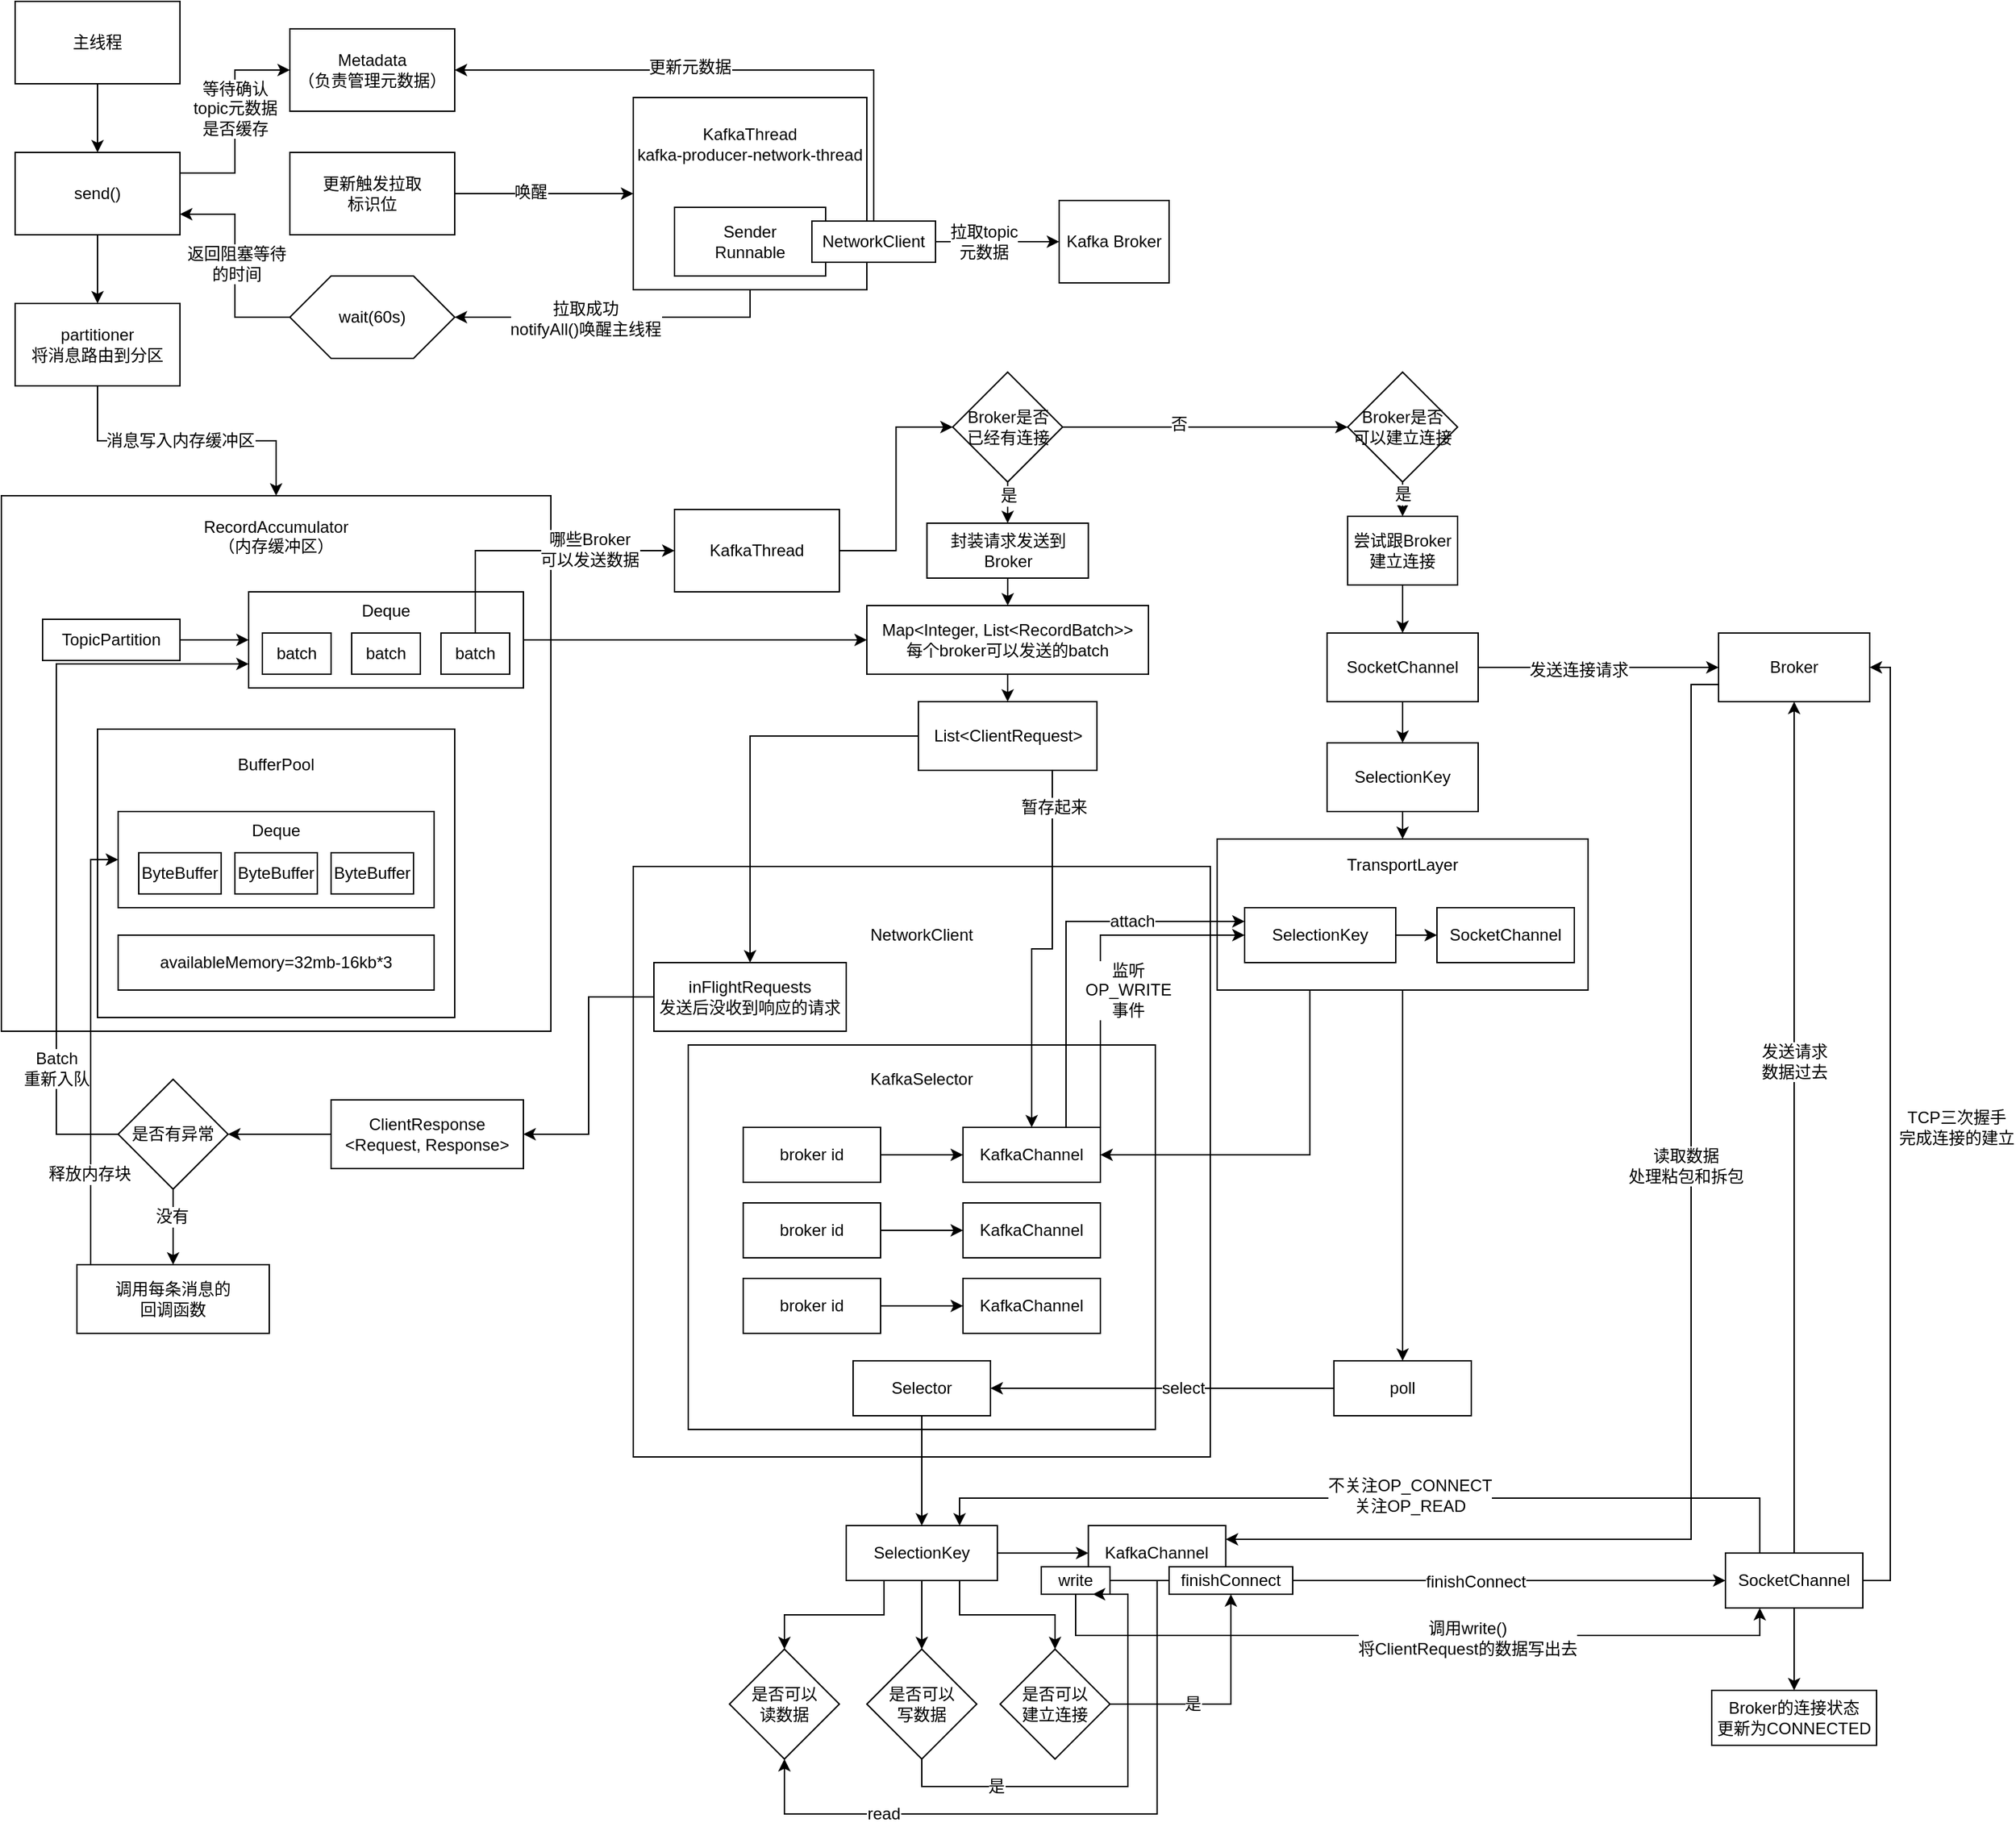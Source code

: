 <mxfile version="13.0.3" type="device"><diagram id="h-DrrQ5Byr-y1sNQf9Lj" name="第 1 页"><mxGraphModel dx="1487" dy="696" grid="1" gridSize="10" guides="1" tooltips="1" connect="1" arrows="1" fold="1" page="1" pageScale="1" pageWidth="827" pageHeight="1169" math="0" shadow="0"><root><mxCell id="0"/><mxCell id="1" parent="0"/><mxCell id="YYpQxiLuEJbkuMb4xX9M-3" style="edgeStyle=orthogonalEdgeStyle;rounded=0;orthogonalLoop=1;jettySize=auto;html=1;entryX=0.5;entryY=0;entryDx=0;entryDy=0;" parent="1" source="YYpQxiLuEJbkuMb4xX9M-1" target="YYpQxiLuEJbkuMb4xX9M-2" edge="1"><mxGeometry relative="1" as="geometry"/></mxCell><mxCell id="YYpQxiLuEJbkuMb4xX9M-1" value="主线程" style="rounded=0;whiteSpace=wrap;html=1;" parent="1" vertex="1"><mxGeometry x="30" y="30" width="120" height="60" as="geometry"/></mxCell><mxCell id="YYpQxiLuEJbkuMb4xX9M-5" style="edgeStyle=orthogonalEdgeStyle;rounded=0;orthogonalLoop=1;jettySize=auto;html=1;" parent="1" source="YYpQxiLuEJbkuMb4xX9M-2" target="YYpQxiLuEJbkuMb4xX9M-4" edge="1"><mxGeometry relative="1" as="geometry"/></mxCell><mxCell id="YYpQxiLuEJbkuMb4xX9M-9" style="edgeStyle=orthogonalEdgeStyle;rounded=0;orthogonalLoop=1;jettySize=auto;html=1;exitX=1;exitY=0.25;exitDx=0;exitDy=0;entryX=0;entryY=0.5;entryDx=0;entryDy=0;" parent="1" source="YYpQxiLuEJbkuMb4xX9M-2" target="YYpQxiLuEJbkuMb4xX9M-6" edge="1"><mxGeometry relative="1" as="geometry"/></mxCell><mxCell id="YYpQxiLuEJbkuMb4xX9M-10" value="等待确认&lt;br&gt;topic元数据&lt;br&gt;是否缓存" style="text;html=1;align=center;verticalAlign=middle;resizable=0;points=[];labelBackgroundColor=#ffffff;" parent="YYpQxiLuEJbkuMb4xX9M-9" vertex="1" connectable="0"><mxGeometry x="0.13" relative="1" as="geometry"><mxPoint as="offset"/></mxGeometry></mxCell><mxCell id="YYpQxiLuEJbkuMb4xX9M-2" value="send()" style="rounded=0;whiteSpace=wrap;html=1;" parent="1" vertex="1"><mxGeometry x="30" y="140" width="120" height="60" as="geometry"/></mxCell><mxCell id="YYpQxiLuEJbkuMb4xX9M-146" style="edgeStyle=orthogonalEdgeStyle;rounded=0;orthogonalLoop=1;jettySize=auto;html=1;entryX=0.5;entryY=0;entryDx=0;entryDy=0;" parent="1" source="YYpQxiLuEJbkuMb4xX9M-4" target="YYpQxiLuEJbkuMb4xX9M-25" edge="1"><mxGeometry relative="1" as="geometry"/></mxCell><mxCell id="YYpQxiLuEJbkuMb4xX9M-147" value="消息写入内存缓冲区" style="text;html=1;align=center;verticalAlign=middle;resizable=0;points=[];labelBackgroundColor=#ffffff;" parent="YYpQxiLuEJbkuMb4xX9M-146" vertex="1" connectable="0"><mxGeometry x="-0.307" relative="1" as="geometry"><mxPoint x="27.06" as="offset"/></mxGeometry></mxCell><mxCell id="YYpQxiLuEJbkuMb4xX9M-4" value="partitioner&lt;br&gt;将消息路由到分区" style="rounded=0;whiteSpace=wrap;html=1;" parent="1" vertex="1"><mxGeometry x="30" y="250" width="120" height="60" as="geometry"/></mxCell><mxCell id="YYpQxiLuEJbkuMb4xX9M-6" value="Metadata&lt;br&gt;（负责管理元数据）" style="rounded=0;whiteSpace=wrap;html=1;" parent="1" vertex="1"><mxGeometry x="230" y="50" width="120" height="60" as="geometry"/></mxCell><mxCell id="YYpQxiLuEJbkuMb4xX9M-21" style="edgeStyle=orthogonalEdgeStyle;rounded=0;orthogonalLoop=1;jettySize=auto;html=1;entryX=0;entryY=0.5;entryDx=0;entryDy=0;" parent="1" source="YYpQxiLuEJbkuMb4xX9M-7" target="YYpQxiLuEJbkuMb4xX9M-13" edge="1"><mxGeometry relative="1" as="geometry"/></mxCell><mxCell id="YYpQxiLuEJbkuMb4xX9M-22" value="唤醒" style="text;html=1;align=center;verticalAlign=middle;resizable=0;points=[];labelBackgroundColor=#ffffff;" parent="YYpQxiLuEJbkuMb4xX9M-21" vertex="1" connectable="0"><mxGeometry x="-0.157" y="1" relative="1" as="geometry"><mxPoint as="offset"/></mxGeometry></mxCell><mxCell id="YYpQxiLuEJbkuMb4xX9M-7" value="更新触发拉取&lt;br&gt;标识位" style="rounded=0;whiteSpace=wrap;html=1;" parent="1" vertex="1"><mxGeometry x="230" y="140" width="120" height="60" as="geometry"/></mxCell><mxCell id="YYpQxiLuEJbkuMb4xX9M-11" style="edgeStyle=orthogonalEdgeStyle;rounded=0;orthogonalLoop=1;jettySize=auto;html=1;entryX=1;entryY=0.75;entryDx=0;entryDy=0;" parent="1" source="YYpQxiLuEJbkuMb4xX9M-8" target="YYpQxiLuEJbkuMb4xX9M-2" edge="1"><mxGeometry relative="1" as="geometry"/></mxCell><mxCell id="YYpQxiLuEJbkuMb4xX9M-12" value="返回阻塞等待&lt;br&gt;的时间" style="text;html=1;align=center;verticalAlign=middle;resizable=0;points=[];labelBackgroundColor=#ffffff;" parent="YYpQxiLuEJbkuMb4xX9M-11" vertex="1" connectable="0"><mxGeometry x="0.143" y="-1" relative="1" as="geometry"><mxPoint y="9" as="offset"/></mxGeometry></mxCell><mxCell id="YYpQxiLuEJbkuMb4xX9M-8" value="wait(60s)" style="shape=hexagon;perimeter=hexagonPerimeter2;whiteSpace=wrap;html=1;" parent="1" vertex="1"><mxGeometry x="230" y="230" width="120" height="60" as="geometry"/></mxCell><mxCell id="YYpQxiLuEJbkuMb4xX9M-23" style="edgeStyle=orthogonalEdgeStyle;rounded=0;orthogonalLoop=1;jettySize=auto;html=1;entryX=1;entryY=0.5;entryDx=0;entryDy=0;" parent="1" source="YYpQxiLuEJbkuMb4xX9M-13" target="YYpQxiLuEJbkuMb4xX9M-8" edge="1"><mxGeometry relative="1" as="geometry"><Array as="points"><mxPoint x="565" y="260"/></Array></mxGeometry></mxCell><mxCell id="YYpQxiLuEJbkuMb4xX9M-24" value="拉取成功&lt;br&gt;notifyAll()唤醒主线程" style="text;html=1;align=center;verticalAlign=middle;resizable=0;points=[];labelBackgroundColor=#ffffff;" parent="YYpQxiLuEJbkuMb4xX9M-23" vertex="1" connectable="0"><mxGeometry x="0.193" y="1" relative="1" as="geometry"><mxPoint as="offset"/></mxGeometry></mxCell><mxCell id="YYpQxiLuEJbkuMb4xX9M-13" value="KafkaThread&lt;br&gt;kafka-producer-network-thread&lt;br&gt;&lt;br&gt;&lt;br&gt;&lt;br&gt;&lt;br&gt;&lt;br&gt;" style="rounded=0;whiteSpace=wrap;html=1;" parent="1" vertex="1"><mxGeometry x="480" y="100" width="170" height="140" as="geometry"/></mxCell><mxCell id="YYpQxiLuEJbkuMb4xX9M-14" value="Sender&lt;br&gt;Runnable" style="rounded=0;whiteSpace=wrap;html=1;" parent="1" vertex="1"><mxGeometry x="510" y="180" width="110" height="50" as="geometry"/></mxCell><mxCell id="YYpQxiLuEJbkuMb4xX9M-17" style="edgeStyle=orthogonalEdgeStyle;rounded=0;orthogonalLoop=1;jettySize=auto;html=1;entryX=0;entryY=0.5;entryDx=0;entryDy=0;" parent="1" source="YYpQxiLuEJbkuMb4xX9M-15" target="YYpQxiLuEJbkuMb4xX9M-16" edge="1"><mxGeometry relative="1" as="geometry"/></mxCell><mxCell id="YYpQxiLuEJbkuMb4xX9M-18" value="拉取topic&lt;br&gt;元数据" style="text;html=1;align=center;verticalAlign=middle;resizable=0;points=[];labelBackgroundColor=#ffffff;" parent="YYpQxiLuEJbkuMb4xX9M-17" vertex="1" connectable="0"><mxGeometry x="-0.227" relative="1" as="geometry"><mxPoint as="offset"/></mxGeometry></mxCell><mxCell id="YYpQxiLuEJbkuMb4xX9M-19" style="edgeStyle=orthogonalEdgeStyle;rounded=0;orthogonalLoop=1;jettySize=auto;html=1;entryX=1;entryY=0.5;entryDx=0;entryDy=0;" parent="1" source="YYpQxiLuEJbkuMb4xX9M-15" target="YYpQxiLuEJbkuMb4xX9M-6" edge="1"><mxGeometry relative="1" as="geometry"><Array as="points"><mxPoint x="655" y="80"/></Array></mxGeometry></mxCell><mxCell id="YYpQxiLuEJbkuMb4xX9M-20" value="更新元数据" style="text;html=1;align=center;verticalAlign=middle;resizable=0;points=[];labelBackgroundColor=#ffffff;" parent="YYpQxiLuEJbkuMb4xX9M-19" vertex="1" connectable="0"><mxGeometry x="0.179" y="-2" relative="1" as="geometry"><mxPoint as="offset"/></mxGeometry></mxCell><mxCell id="YYpQxiLuEJbkuMb4xX9M-15" value="NetworkClient" style="rounded=0;whiteSpace=wrap;html=1;" parent="1" vertex="1"><mxGeometry x="610" y="190" width="90" height="30" as="geometry"/></mxCell><mxCell id="YYpQxiLuEJbkuMb4xX9M-16" value="Kafka Broker" style="rounded=0;whiteSpace=wrap;html=1;" parent="1" vertex="1"><mxGeometry x="790" y="175" width="80" height="60" as="geometry"/></mxCell><mxCell id="YYpQxiLuEJbkuMb4xX9M-25" value="RecordAccumulator&lt;br&gt;（内存缓冲区）&lt;br&gt;&lt;br&gt;&lt;br&gt;&lt;br&gt;&lt;br&gt;&lt;br&gt;&lt;br&gt;&lt;br&gt;&lt;br&gt;&lt;br&gt;&lt;br&gt;&lt;br&gt;&lt;br&gt;&lt;br&gt;&lt;br&gt;&lt;br&gt;&lt;br&gt;&lt;br&gt;&lt;br&gt;&lt;br&gt;&lt;br&gt;&lt;br&gt;&lt;br&gt;&lt;br&gt;" style="rounded=0;whiteSpace=wrap;html=1;" parent="1" vertex="1"><mxGeometry x="20" y="390" width="400" height="390" as="geometry"/></mxCell><mxCell id="YYpQxiLuEJbkuMb4xX9M-33" style="edgeStyle=orthogonalEdgeStyle;rounded=0;orthogonalLoop=1;jettySize=auto;html=1;entryX=0;entryY=0.5;entryDx=0;entryDy=0;" parent="1" source="YYpQxiLuEJbkuMb4xX9M-26" target="YYpQxiLuEJbkuMb4xX9M-27" edge="1"><mxGeometry relative="1" as="geometry"/></mxCell><mxCell id="YYpQxiLuEJbkuMb4xX9M-26" value="TopicPartition" style="rounded=0;whiteSpace=wrap;html=1;" parent="1" vertex="1"><mxGeometry x="50" y="480" width="100" height="30" as="geometry"/></mxCell><mxCell id="YYpQxiLuEJbkuMb4xX9M-46" style="edgeStyle=orthogonalEdgeStyle;rounded=0;orthogonalLoop=1;jettySize=auto;html=1;" parent="1" source="YYpQxiLuEJbkuMb4xX9M-27" target="YYpQxiLuEJbkuMb4xX9M-45" edge="1"><mxGeometry relative="1" as="geometry"/></mxCell><mxCell id="YYpQxiLuEJbkuMb4xX9M-27" value="Deque&lt;br&gt;&lt;br&gt;&lt;br&gt;&lt;br&gt;" style="rounded=0;whiteSpace=wrap;html=1;" parent="1" vertex="1"><mxGeometry x="200" y="460" width="200" height="70" as="geometry"/></mxCell><mxCell id="YYpQxiLuEJbkuMb4xX9M-43" style="edgeStyle=orthogonalEdgeStyle;rounded=0;orthogonalLoop=1;jettySize=auto;html=1;exitX=0.5;exitY=0;exitDx=0;exitDy=0;entryX=0;entryY=0.5;entryDx=0;entryDy=0;" parent="1" source="YYpQxiLuEJbkuMb4xX9M-28" target="YYpQxiLuEJbkuMb4xX9M-42" edge="1"><mxGeometry relative="1" as="geometry"/></mxCell><mxCell id="YYpQxiLuEJbkuMb4xX9M-44" value="哪些Broker&lt;br&gt;可以发送数据" style="text;html=1;align=center;verticalAlign=middle;resizable=0;points=[];labelBackgroundColor=#ffffff;" parent="YYpQxiLuEJbkuMb4xX9M-43" vertex="1" connectable="0"><mxGeometry x="0.393" y="1" relative="1" as="geometry"><mxPoint as="offset"/></mxGeometry></mxCell><mxCell id="YYpQxiLuEJbkuMb4xX9M-28" value="batch" style="rounded=0;whiteSpace=wrap;html=1;" parent="1" vertex="1"><mxGeometry x="340" y="490" width="50" height="30" as="geometry"/></mxCell><mxCell id="YYpQxiLuEJbkuMb4xX9M-29" value="batch" style="rounded=0;whiteSpace=wrap;html=1;" parent="1" vertex="1"><mxGeometry x="275" y="490" width="50" height="30" as="geometry"/></mxCell><mxCell id="YYpQxiLuEJbkuMb4xX9M-30" value="batch" style="rounded=0;whiteSpace=wrap;html=1;" parent="1" vertex="1"><mxGeometry x="210" y="490" width="50" height="30" as="geometry"/></mxCell><mxCell id="YYpQxiLuEJbkuMb4xX9M-34" value="BufferPool&lt;br&gt;&lt;br&gt;&lt;br&gt;&lt;br&gt;&lt;br&gt;&lt;br&gt;&lt;br&gt;&lt;br&gt;&lt;br&gt;&lt;br&gt;&lt;br&gt;&lt;br&gt;" style="rounded=0;whiteSpace=wrap;html=1;" parent="1" vertex="1"><mxGeometry x="90" y="560" width="260" height="210" as="geometry"/></mxCell><mxCell id="YYpQxiLuEJbkuMb4xX9M-35" value="Deque&lt;br&gt;&lt;br&gt;&lt;br&gt;&lt;br&gt;" style="rounded=0;whiteSpace=wrap;html=1;" parent="1" vertex="1"><mxGeometry x="105" y="620" width="230" height="70" as="geometry"/></mxCell><mxCell id="YYpQxiLuEJbkuMb4xX9M-38" value="ByteBuffer" style="rounded=0;whiteSpace=wrap;html=1;" parent="1" vertex="1"><mxGeometry x="120" y="650" width="60" height="30" as="geometry"/></mxCell><mxCell id="YYpQxiLuEJbkuMb4xX9M-39" value="ByteBuffer" style="rounded=0;whiteSpace=wrap;html=1;" parent="1" vertex="1"><mxGeometry x="190" y="650" width="60" height="30" as="geometry"/></mxCell><mxCell id="YYpQxiLuEJbkuMb4xX9M-40" value="ByteBuffer" style="rounded=0;whiteSpace=wrap;html=1;" parent="1" vertex="1"><mxGeometry x="260" y="650" width="60" height="30" as="geometry"/></mxCell><mxCell id="YYpQxiLuEJbkuMb4xX9M-41" value="availableMemory=32mb-16kb*3" style="rounded=0;whiteSpace=wrap;html=1;" parent="1" vertex="1"><mxGeometry x="105" y="710" width="230" height="40" as="geometry"/></mxCell><mxCell id="YYpQxiLuEJbkuMb4xX9M-51" style="edgeStyle=orthogonalEdgeStyle;rounded=0;orthogonalLoop=1;jettySize=auto;html=1;entryX=0;entryY=0.5;entryDx=0;entryDy=0;" parent="1" source="YYpQxiLuEJbkuMb4xX9M-42" target="YYpQxiLuEJbkuMb4xX9M-47" edge="1"><mxGeometry relative="1" as="geometry"/></mxCell><mxCell id="YYpQxiLuEJbkuMb4xX9M-42" value="KafkaThread" style="rounded=0;whiteSpace=wrap;html=1;" parent="1" vertex="1"><mxGeometry x="510" y="400" width="120" height="60" as="geometry"/></mxCell><mxCell id="YYpQxiLuEJbkuMb4xX9M-60" style="edgeStyle=orthogonalEdgeStyle;rounded=0;orthogonalLoop=1;jettySize=auto;html=1;exitX=0.5;exitY=1;exitDx=0;exitDy=0;entryX=0.5;entryY=0;entryDx=0;entryDy=0;" parent="1" source="YYpQxiLuEJbkuMb4xX9M-45" target="YYpQxiLuEJbkuMb4xX9M-59" edge="1"><mxGeometry relative="1" as="geometry"/></mxCell><mxCell id="YYpQxiLuEJbkuMb4xX9M-45" value="Map&amp;lt;Integer, List&amp;lt;RecordBatch&amp;gt;&amp;gt;&lt;br&gt;每个broker可以发送的batch" style="rounded=0;whiteSpace=wrap;html=1;" parent="1" vertex="1"><mxGeometry x="650" y="470" width="205" height="50" as="geometry"/></mxCell><mxCell id="YYpQxiLuEJbkuMb4xX9M-49" style="edgeStyle=orthogonalEdgeStyle;rounded=0;orthogonalLoop=1;jettySize=auto;html=1;entryX=0.5;entryY=0;entryDx=0;entryDy=0;" parent="1" source="YYpQxiLuEJbkuMb4xX9M-47" target="YYpQxiLuEJbkuMb4xX9M-48" edge="1"><mxGeometry relative="1" as="geometry"/></mxCell><mxCell id="YYpQxiLuEJbkuMb4xX9M-55" value="是" style="text;html=1;align=center;verticalAlign=middle;resizable=0;points=[];labelBackgroundColor=#ffffff;" parent="YYpQxiLuEJbkuMb4xX9M-49" vertex="1" connectable="0"><mxGeometry x="0.2" y="3" relative="1" as="geometry"><mxPoint x="-3" as="offset"/></mxGeometry></mxCell><mxCell id="YYpQxiLuEJbkuMb4xX9M-53" style="edgeStyle=orthogonalEdgeStyle;rounded=0;orthogonalLoop=1;jettySize=auto;html=1;entryX=0;entryY=0.5;entryDx=0;entryDy=0;" parent="1" source="YYpQxiLuEJbkuMb4xX9M-47" target="YYpQxiLuEJbkuMb4xX9M-52" edge="1"><mxGeometry relative="1" as="geometry"/></mxCell><mxCell id="YYpQxiLuEJbkuMb4xX9M-54" value="否" style="text;html=1;align=center;verticalAlign=middle;resizable=0;points=[];labelBackgroundColor=#ffffff;" parent="YYpQxiLuEJbkuMb4xX9M-53" vertex="1" connectable="0"><mxGeometry x="-0.185" y="2" relative="1" as="geometry"><mxPoint as="offset"/></mxGeometry></mxCell><mxCell id="YYpQxiLuEJbkuMb4xX9M-47" value="Broker是否&lt;br&gt;已经有连接" style="rhombus;whiteSpace=wrap;html=1;" parent="1" vertex="1"><mxGeometry x="712.5" y="300" width="80" height="80" as="geometry"/></mxCell><mxCell id="YYpQxiLuEJbkuMb4xX9M-50" style="edgeStyle=orthogonalEdgeStyle;rounded=0;orthogonalLoop=1;jettySize=auto;html=1;entryX=0.5;entryY=0;entryDx=0;entryDy=0;" parent="1" source="YYpQxiLuEJbkuMb4xX9M-48" target="YYpQxiLuEJbkuMb4xX9M-45" edge="1"><mxGeometry relative="1" as="geometry"/></mxCell><mxCell id="YYpQxiLuEJbkuMb4xX9M-48" value="封装请求发送到Broker" style="rounded=0;whiteSpace=wrap;html=1;" parent="1" vertex="1"><mxGeometry x="693.75" y="410" width="117.5" height="40" as="geometry"/></mxCell><mxCell id="YYpQxiLuEJbkuMb4xX9M-57" style="edgeStyle=orthogonalEdgeStyle;rounded=0;orthogonalLoop=1;jettySize=auto;html=1;exitX=0.5;exitY=1;exitDx=0;exitDy=0;entryX=0.5;entryY=0;entryDx=0;entryDy=0;" parent="1" source="YYpQxiLuEJbkuMb4xX9M-52" target="YYpQxiLuEJbkuMb4xX9M-56" edge="1"><mxGeometry relative="1" as="geometry"/></mxCell><mxCell id="YYpQxiLuEJbkuMb4xX9M-58" value="是" style="text;html=1;align=center;verticalAlign=middle;resizable=0;points=[];labelBackgroundColor=#ffffff;" parent="YYpQxiLuEJbkuMb4xX9M-57" vertex="1" connectable="0"><mxGeometry x="-0.302" relative="1" as="geometry"><mxPoint as="offset"/></mxGeometry></mxCell><mxCell id="YYpQxiLuEJbkuMb4xX9M-52" value="Broker是否&lt;br&gt;可以建立连接" style="rhombus;whiteSpace=wrap;html=1;" parent="1" vertex="1"><mxGeometry x="1000" y="300" width="80" height="80" as="geometry"/></mxCell><mxCell id="YYpQxiLuEJbkuMb4xX9M-94" style="edgeStyle=orthogonalEdgeStyle;rounded=0;orthogonalLoop=1;jettySize=auto;html=1;" parent="1" source="YYpQxiLuEJbkuMb4xX9M-56" target="YYpQxiLuEJbkuMb4xX9M-88" edge="1"><mxGeometry relative="1" as="geometry"/></mxCell><mxCell id="YYpQxiLuEJbkuMb4xX9M-56" value="尝试跟Broker建立连接" style="rounded=0;whiteSpace=wrap;html=1;" parent="1" vertex="1"><mxGeometry x="1000" y="405" width="80" height="50" as="geometry"/></mxCell><mxCell id="YYpQxiLuEJbkuMb4xX9M-59" value="List&amp;lt;ClientRequest&amp;gt;" style="rounded=0;whiteSpace=wrap;html=1;" parent="1" vertex="1"><mxGeometry x="687.5" y="540" width="130" height="50" as="geometry"/></mxCell><mxCell id="YYpQxiLuEJbkuMb4xX9M-61" value="NetworkClient&lt;br&gt;&lt;br&gt;&lt;br&gt;&lt;br&gt;&lt;br&gt;&lt;br&gt;&lt;br&gt;&lt;br&gt;&lt;br&gt;&lt;br&gt;&lt;br&gt;&lt;br&gt;&lt;br&gt;&lt;br&gt;&lt;br&gt;&lt;br&gt;&lt;br&gt;&lt;br&gt;&lt;br&gt;&lt;br&gt;&lt;br&gt;&lt;br&gt;&lt;br&gt;&lt;br&gt;" style="rounded=0;whiteSpace=wrap;html=1;" parent="1" vertex="1"><mxGeometry x="480" y="660" width="420" height="430" as="geometry"/></mxCell><mxCell id="YYpQxiLuEJbkuMb4xX9M-84" style="edgeStyle=orthogonalEdgeStyle;rounded=0;orthogonalLoop=1;jettySize=auto;html=1;entryX=1;entryY=0.5;entryDx=0;entryDy=0;" parent="1" source="YYpQxiLuEJbkuMb4xX9M-62" target="YYpQxiLuEJbkuMb4xX9M-63" edge="1"><mxGeometry relative="1" as="geometry"/></mxCell><mxCell id="YYpQxiLuEJbkuMb4xX9M-62" value="inFlightRequests&lt;br&gt;发送后没收到响应的请求" style="rounded=0;whiteSpace=wrap;html=1;" parent="1" vertex="1"><mxGeometry x="495" y="730" width="140" height="50" as="geometry"/></mxCell><mxCell id="YYpQxiLuEJbkuMb4xX9M-65" style="edgeStyle=orthogonalEdgeStyle;rounded=0;orthogonalLoop=1;jettySize=auto;html=1;entryX=1;entryY=0.5;entryDx=0;entryDy=0;" parent="1" source="YYpQxiLuEJbkuMb4xX9M-63" target="YYpQxiLuEJbkuMb4xX9M-64" edge="1"><mxGeometry relative="1" as="geometry"/></mxCell><mxCell id="YYpQxiLuEJbkuMb4xX9M-63" value="ClientResponse&lt;br&gt;&amp;lt;Request, Response&amp;gt;" style="rounded=0;whiteSpace=wrap;html=1;" parent="1" vertex="1"><mxGeometry x="260" y="830" width="140" height="50" as="geometry"/></mxCell><mxCell id="YYpQxiLuEJbkuMb4xX9M-67" style="edgeStyle=orthogonalEdgeStyle;rounded=0;orthogonalLoop=1;jettySize=auto;html=1;entryX=0.5;entryY=0;entryDx=0;entryDy=0;" parent="1" source="YYpQxiLuEJbkuMb4xX9M-64" target="YYpQxiLuEJbkuMb4xX9M-66" edge="1"><mxGeometry relative="1" as="geometry"/></mxCell><mxCell id="YYpQxiLuEJbkuMb4xX9M-68" value="没有" style="text;html=1;align=center;verticalAlign=middle;resizable=0;points=[];labelBackgroundColor=#ffffff;" parent="YYpQxiLuEJbkuMb4xX9M-67" vertex="1" connectable="0"><mxGeometry x="-0.281" y="-1" relative="1" as="geometry"><mxPoint as="offset"/></mxGeometry></mxCell><mxCell id="YYpQxiLuEJbkuMb4xX9M-71" style="edgeStyle=orthogonalEdgeStyle;rounded=0;orthogonalLoop=1;jettySize=auto;html=1;entryX=0;entryY=0.75;entryDx=0;entryDy=0;" parent="1" source="YYpQxiLuEJbkuMb4xX9M-64" target="YYpQxiLuEJbkuMb4xX9M-27" edge="1"><mxGeometry relative="1" as="geometry"><Array as="points"><mxPoint x="60" y="855"/><mxPoint x="60" y="513"/></Array></mxGeometry></mxCell><mxCell id="YYpQxiLuEJbkuMb4xX9M-72" value="Batch&lt;br&gt;重新入队" style="text;html=1;align=center;verticalAlign=middle;resizable=0;points=[];labelBackgroundColor=#ffffff;" parent="YYpQxiLuEJbkuMb4xX9M-71" vertex="1" connectable="0"><mxGeometry x="-0.646" relative="1" as="geometry"><mxPoint as="offset"/></mxGeometry></mxCell><mxCell id="YYpQxiLuEJbkuMb4xX9M-64" value="是否有异常" style="rhombus;whiteSpace=wrap;html=1;" parent="1" vertex="1"><mxGeometry x="105" y="815" width="80" height="80" as="geometry"/></mxCell><mxCell id="YYpQxiLuEJbkuMb4xX9M-69" style="edgeStyle=orthogonalEdgeStyle;rounded=0;orthogonalLoop=1;jettySize=auto;html=1;entryX=0;entryY=0.5;entryDx=0;entryDy=0;" parent="1" source="YYpQxiLuEJbkuMb4xX9M-66" target="YYpQxiLuEJbkuMb4xX9M-35" edge="1"><mxGeometry relative="1" as="geometry"><Array as="points"><mxPoint x="85" y="655"/></Array></mxGeometry></mxCell><mxCell id="YYpQxiLuEJbkuMb4xX9M-70" value="释放内存块" style="text;html=1;align=center;verticalAlign=middle;resizable=0;points=[];labelBackgroundColor=#ffffff;" parent="YYpQxiLuEJbkuMb4xX9M-69" vertex="1" connectable="0"><mxGeometry x="-0.58" y="1" relative="1" as="geometry"><mxPoint as="offset"/></mxGeometry></mxCell><mxCell id="YYpQxiLuEJbkuMb4xX9M-66" value="调用每条消息的&lt;br&gt;回调函数" style="rounded=0;whiteSpace=wrap;html=1;" parent="1" vertex="1"><mxGeometry x="75" y="950" width="140" height="50" as="geometry"/></mxCell><mxCell id="YYpQxiLuEJbkuMb4xX9M-82" value="KafkaSelector&lt;br&gt;&lt;br&gt;&lt;br&gt;&lt;br&gt;&lt;br&gt;&lt;br&gt;&lt;br&gt;&lt;br&gt;&lt;br&gt;&lt;br&gt;&lt;br&gt;&lt;br&gt;&lt;br&gt;&lt;br&gt;&lt;br&gt;&lt;br&gt;&lt;br&gt;" style="rounded=0;whiteSpace=wrap;html=1;" parent="1" vertex="1"><mxGeometry x="520" y="790" width="340" height="280" as="geometry"/></mxCell><mxCell id="YYpQxiLuEJbkuMb4xX9M-75" style="edgeStyle=orthogonalEdgeStyle;rounded=0;orthogonalLoop=1;jettySize=auto;html=1;" parent="1" source="YYpQxiLuEJbkuMb4xX9M-73" target="YYpQxiLuEJbkuMb4xX9M-74" edge="1"><mxGeometry relative="1" as="geometry"/></mxCell><mxCell id="YYpQxiLuEJbkuMb4xX9M-76" style="edgeStyle=orthogonalEdgeStyle;rounded=0;orthogonalLoop=1;jettySize=auto;html=1;" parent="1" source="YYpQxiLuEJbkuMb4xX9M-77" target="YYpQxiLuEJbkuMb4xX9M-78" edge="1"><mxGeometry relative="1" as="geometry"/></mxCell><mxCell id="YYpQxiLuEJbkuMb4xX9M-78" value="KafkaChannel" style="rounded=0;whiteSpace=wrap;html=1;" parent="1" vertex="1"><mxGeometry x="720" y="905" width="100" height="40" as="geometry"/></mxCell><mxCell id="YYpQxiLuEJbkuMb4xX9M-79" style="edgeStyle=orthogonalEdgeStyle;rounded=0;orthogonalLoop=1;jettySize=auto;html=1;" parent="1" source="YYpQxiLuEJbkuMb4xX9M-80" target="YYpQxiLuEJbkuMb4xX9M-81" edge="1"><mxGeometry relative="1" as="geometry"/></mxCell><mxCell id="YYpQxiLuEJbkuMb4xX9M-73" value="broker id" style="rounded=0;whiteSpace=wrap;html=1;" parent="1" vertex="1"><mxGeometry x="560" y="850" width="100" height="40" as="geometry"/></mxCell><mxCell id="YYpQxiLuEJbkuMb4xX9M-74" value="KafkaChannel" style="rounded=0;whiteSpace=wrap;html=1;" parent="1" vertex="1"><mxGeometry x="720" y="850" width="100" height="40" as="geometry"/></mxCell><mxCell id="YYpQxiLuEJbkuMb4xX9M-77" value="broker id" style="rounded=0;whiteSpace=wrap;html=1;" parent="1" vertex="1"><mxGeometry x="560" y="905" width="100" height="40" as="geometry"/></mxCell><mxCell id="YYpQxiLuEJbkuMb4xX9M-80" value="broker id" style="rounded=0;whiteSpace=wrap;html=1;" parent="1" vertex="1"><mxGeometry x="560" y="960" width="100" height="40" as="geometry"/></mxCell><mxCell id="YYpQxiLuEJbkuMb4xX9M-81" value="KafkaChannel" style="rounded=0;whiteSpace=wrap;html=1;" parent="1" vertex="1"><mxGeometry x="720" y="960" width="100" height="40" as="geometry"/></mxCell><mxCell id="YYpQxiLuEJbkuMb4xX9M-107" style="edgeStyle=orthogonalEdgeStyle;rounded=0;orthogonalLoop=1;jettySize=auto;html=1;entryX=0.5;entryY=0;entryDx=0;entryDy=0;" parent="1" source="YYpQxiLuEJbkuMb4xX9M-83" target="YYpQxiLuEJbkuMb4xX9M-106" edge="1"><mxGeometry relative="1" as="geometry"/></mxCell><mxCell id="YYpQxiLuEJbkuMb4xX9M-83" value="Selector" style="rounded=0;whiteSpace=wrap;html=1;" parent="1" vertex="1"><mxGeometry x="640" y="1020" width="100" height="40" as="geometry"/></mxCell><mxCell id="YYpQxiLuEJbkuMb4xX9M-85" style="edgeStyle=orthogonalEdgeStyle;rounded=0;orthogonalLoop=1;jettySize=auto;html=1;entryX=0.5;entryY=0;entryDx=0;entryDy=0;" parent="1" source="YYpQxiLuEJbkuMb4xX9M-59" target="YYpQxiLuEJbkuMb4xX9M-62" edge="1"><mxGeometry relative="1" as="geometry"/></mxCell><mxCell id="YYpQxiLuEJbkuMb4xX9M-86" style="edgeStyle=orthogonalEdgeStyle;rounded=0;orthogonalLoop=1;jettySize=auto;html=1;exitX=0.75;exitY=1;exitDx=0;exitDy=0;" parent="1" source="YYpQxiLuEJbkuMb4xX9M-59" target="YYpQxiLuEJbkuMb4xX9M-74" edge="1"><mxGeometry relative="1" as="geometry"/></mxCell><mxCell id="YYpQxiLuEJbkuMb4xX9M-87" value="暂存起来" style="text;html=1;align=center;verticalAlign=middle;resizable=0;points=[];labelBackgroundColor=#ffffff;" parent="YYpQxiLuEJbkuMb4xX9M-86" vertex="1" connectable="0"><mxGeometry x="-0.802" y="1" relative="1" as="geometry"><mxPoint as="offset"/></mxGeometry></mxCell><mxCell id="YYpQxiLuEJbkuMb4xX9M-95" style="edgeStyle=orthogonalEdgeStyle;rounded=0;orthogonalLoop=1;jettySize=auto;html=1;" parent="1" source="YYpQxiLuEJbkuMb4xX9M-88" target="YYpQxiLuEJbkuMb4xX9M-89" edge="1"><mxGeometry relative="1" as="geometry"/></mxCell><mxCell id="YYpQxiLuEJbkuMb4xX9M-137" style="edgeStyle=orthogonalEdgeStyle;rounded=0;orthogonalLoop=1;jettySize=auto;html=1;entryX=0;entryY=0.5;entryDx=0;entryDy=0;" parent="1" source="YYpQxiLuEJbkuMb4xX9M-88" target="YYpQxiLuEJbkuMb4xX9M-136" edge="1"><mxGeometry relative="1" as="geometry"/></mxCell><mxCell id="YYpQxiLuEJbkuMb4xX9M-138" value="发送连接请求" style="text;html=1;align=center;verticalAlign=middle;resizable=0;points=[];labelBackgroundColor=#ffffff;" parent="YYpQxiLuEJbkuMb4xX9M-137" vertex="1" connectable="0"><mxGeometry x="-0.177" y="-2" relative="1" as="geometry"><mxPoint x="1" as="offset"/></mxGeometry></mxCell><mxCell id="YYpQxiLuEJbkuMb4xX9M-88" value="SocketChannel" style="rounded=0;whiteSpace=wrap;html=1;" parent="1" vertex="1"><mxGeometry x="985" y="490" width="110" height="50" as="geometry"/></mxCell><mxCell id="YYpQxiLuEJbkuMb4xX9M-96" style="edgeStyle=orthogonalEdgeStyle;rounded=0;orthogonalLoop=1;jettySize=auto;html=1;entryX=0.5;entryY=0;entryDx=0;entryDy=0;" parent="1" source="YYpQxiLuEJbkuMb4xX9M-89" target="YYpQxiLuEJbkuMb4xX9M-90" edge="1"><mxGeometry relative="1" as="geometry"/></mxCell><mxCell id="YYpQxiLuEJbkuMb4xX9M-89" value="SelectionKey" style="rounded=0;whiteSpace=wrap;html=1;" parent="1" vertex="1"><mxGeometry x="985" y="570" width="110" height="50" as="geometry"/></mxCell><mxCell id="YYpQxiLuEJbkuMb4xX9M-97" style="edgeStyle=orthogonalEdgeStyle;rounded=0;orthogonalLoop=1;jettySize=auto;html=1;exitX=0.25;exitY=1;exitDx=0;exitDy=0;entryX=1;entryY=0.5;entryDx=0;entryDy=0;" parent="1" source="YYpQxiLuEJbkuMb4xX9M-90" target="YYpQxiLuEJbkuMb4xX9M-74" edge="1"><mxGeometry relative="1" as="geometry"/></mxCell><mxCell id="YYpQxiLuEJbkuMb4xX9M-103" style="edgeStyle=orthogonalEdgeStyle;rounded=0;orthogonalLoop=1;jettySize=auto;html=1;entryX=0.5;entryY=0;entryDx=0;entryDy=0;" parent="1" source="YYpQxiLuEJbkuMb4xX9M-90" target="YYpQxiLuEJbkuMb4xX9M-102" edge="1"><mxGeometry relative="1" as="geometry"/></mxCell><mxCell id="YYpQxiLuEJbkuMb4xX9M-90" value="TransportLayer&lt;br&gt;&lt;br&gt;&lt;br&gt;&lt;br&gt;&lt;br&gt;&lt;br&gt;" style="rounded=0;whiteSpace=wrap;html=1;" parent="1" vertex="1"><mxGeometry x="905" y="640" width="270" height="110" as="geometry"/></mxCell><mxCell id="YYpQxiLuEJbkuMb4xX9M-93" style="edgeStyle=orthogonalEdgeStyle;rounded=0;orthogonalLoop=1;jettySize=auto;html=1;entryX=0;entryY=0.5;entryDx=0;entryDy=0;" parent="1" source="YYpQxiLuEJbkuMb4xX9M-91" target="YYpQxiLuEJbkuMb4xX9M-92" edge="1"><mxGeometry relative="1" as="geometry"/></mxCell><mxCell id="YYpQxiLuEJbkuMb4xX9M-91" value="SelectionKey" style="rounded=0;whiteSpace=wrap;html=1;" parent="1" vertex="1"><mxGeometry x="925" y="690" width="110" height="40" as="geometry"/></mxCell><mxCell id="YYpQxiLuEJbkuMb4xX9M-92" value="SocketChannel" style="rounded=0;whiteSpace=wrap;html=1;" parent="1" vertex="1"><mxGeometry x="1065" y="690" width="100" height="40" as="geometry"/></mxCell><mxCell id="YYpQxiLuEJbkuMb4xX9M-98" style="edgeStyle=orthogonalEdgeStyle;rounded=0;orthogonalLoop=1;jettySize=auto;html=1;exitX=0.75;exitY=0;exitDx=0;exitDy=0;entryX=0;entryY=0.25;entryDx=0;entryDy=0;" parent="1" source="YYpQxiLuEJbkuMb4xX9M-74" target="YYpQxiLuEJbkuMb4xX9M-91" edge="1"><mxGeometry relative="1" as="geometry"/></mxCell><mxCell id="YYpQxiLuEJbkuMb4xX9M-99" value="attach" style="text;html=1;align=center;verticalAlign=middle;resizable=0;points=[];labelBackgroundColor=#ffffff;" parent="YYpQxiLuEJbkuMb4xX9M-98" vertex="1" connectable="0"><mxGeometry x="0.071" y="-48" relative="1" as="geometry"><mxPoint x="48" y="-48" as="offset"/></mxGeometry></mxCell><mxCell id="YYpQxiLuEJbkuMb4xX9M-100" style="edgeStyle=orthogonalEdgeStyle;rounded=0;orthogonalLoop=1;jettySize=auto;html=1;exitX=1;exitY=0;exitDx=0;exitDy=0;entryX=0;entryY=0.5;entryDx=0;entryDy=0;" parent="1" source="YYpQxiLuEJbkuMb4xX9M-74" target="YYpQxiLuEJbkuMb4xX9M-91" edge="1"><mxGeometry relative="1" as="geometry"/></mxCell><mxCell id="YYpQxiLuEJbkuMb4xX9M-101" value="监听&lt;br&gt;OP_WRITE&lt;br&gt;事件" style="text;html=1;align=center;verticalAlign=middle;resizable=0;points=[];labelBackgroundColor=#ffffff;" parent="YYpQxiLuEJbkuMb4xX9M-100" vertex="1" connectable="0"><mxGeometry x="-0.192" relative="1" as="geometry"><mxPoint x="20" y="-1.43" as="offset"/></mxGeometry></mxCell><mxCell id="YYpQxiLuEJbkuMb4xX9M-104" style="edgeStyle=orthogonalEdgeStyle;rounded=0;orthogonalLoop=1;jettySize=auto;html=1;entryX=1;entryY=0.5;entryDx=0;entryDy=0;" parent="1" source="YYpQxiLuEJbkuMb4xX9M-102" target="YYpQxiLuEJbkuMb4xX9M-83" edge="1"><mxGeometry relative="1" as="geometry"/></mxCell><mxCell id="YYpQxiLuEJbkuMb4xX9M-105" value="select" style="text;html=1;align=center;verticalAlign=middle;resizable=0;points=[];labelBackgroundColor=#ffffff;" parent="YYpQxiLuEJbkuMb4xX9M-104" vertex="1" connectable="0"><mxGeometry x="-0.119" relative="1" as="geometry"><mxPoint as="offset"/></mxGeometry></mxCell><mxCell id="YYpQxiLuEJbkuMb4xX9M-102" value="poll" style="rounded=0;whiteSpace=wrap;html=1;" parent="1" vertex="1"><mxGeometry x="990" y="1020" width="100" height="40" as="geometry"/></mxCell><mxCell id="YYpQxiLuEJbkuMb4xX9M-109" style="edgeStyle=orthogonalEdgeStyle;rounded=0;orthogonalLoop=1;jettySize=auto;html=1;entryX=0;entryY=0.5;entryDx=0;entryDy=0;" parent="1" source="YYpQxiLuEJbkuMb4xX9M-106" target="YYpQxiLuEJbkuMb4xX9M-108" edge="1"><mxGeometry relative="1" as="geometry"/></mxCell><mxCell id="YYpQxiLuEJbkuMb4xX9M-123" style="edgeStyle=orthogonalEdgeStyle;rounded=0;orthogonalLoop=1;jettySize=auto;html=1;entryX=0.5;entryY=0;entryDx=0;entryDy=0;" parent="1" source="YYpQxiLuEJbkuMb4xX9M-106" target="YYpQxiLuEJbkuMb4xX9M-121" edge="1"><mxGeometry relative="1" as="geometry"/></mxCell><mxCell id="YYpQxiLuEJbkuMb4xX9M-124" style="edgeStyle=orthogonalEdgeStyle;rounded=0;orthogonalLoop=1;jettySize=auto;html=1;exitX=0.25;exitY=1;exitDx=0;exitDy=0;entryX=0.5;entryY=0;entryDx=0;entryDy=0;" parent="1" source="YYpQxiLuEJbkuMb4xX9M-106" target="YYpQxiLuEJbkuMb4xX9M-120" edge="1"><mxGeometry relative="1" as="geometry"/></mxCell><mxCell id="YYpQxiLuEJbkuMb4xX9M-125" style="edgeStyle=orthogonalEdgeStyle;rounded=0;orthogonalLoop=1;jettySize=auto;html=1;exitX=0.75;exitY=1;exitDx=0;exitDy=0;entryX=0.5;entryY=0;entryDx=0;entryDy=0;" parent="1" source="YYpQxiLuEJbkuMb4xX9M-106" target="YYpQxiLuEJbkuMb4xX9M-122" edge="1"><mxGeometry relative="1" as="geometry"/></mxCell><mxCell id="YYpQxiLuEJbkuMb4xX9M-106" value="SelectionKey" style="rounded=0;whiteSpace=wrap;html=1;" parent="1" vertex="1"><mxGeometry x="635" y="1140" width="110" height="40" as="geometry"/></mxCell><mxCell id="YYpQxiLuEJbkuMb4xX9M-130" style="edgeStyle=orthogonalEdgeStyle;rounded=0;orthogonalLoop=1;jettySize=auto;html=1;entryX=0.5;entryY=1;entryDx=0;entryDy=0;" parent="1" source="YYpQxiLuEJbkuMb4xX9M-108" target="YYpQxiLuEJbkuMb4xX9M-120" edge="1"><mxGeometry relative="1" as="geometry"><Array as="points"><mxPoint x="861" y="1350"/><mxPoint x="590" y="1350"/></Array></mxGeometry></mxCell><mxCell id="YYpQxiLuEJbkuMb4xX9M-131" value="read" style="text;html=1;align=center;verticalAlign=middle;resizable=0;points=[];labelBackgroundColor=#ffffff;" parent="YYpQxiLuEJbkuMb4xX9M-130" vertex="1" connectable="0"><mxGeometry x="0.537" relative="1" as="geometry"><mxPoint as="offset"/></mxGeometry></mxCell><mxCell id="YYpQxiLuEJbkuMb4xX9M-108" value="KafkaChannel" style="rounded=0;whiteSpace=wrap;html=1;" parent="1" vertex="1"><mxGeometry x="811.25" y="1140" width="100" height="40" as="geometry"/></mxCell><mxCell id="YYpQxiLuEJbkuMb4xX9M-111" style="edgeStyle=orthogonalEdgeStyle;rounded=0;orthogonalLoop=1;jettySize=auto;html=1;entryX=0.75;entryY=0;entryDx=0;entryDy=0;" parent="1" source="YYpQxiLuEJbkuMb4xX9M-110" target="YYpQxiLuEJbkuMb4xX9M-106" edge="1"><mxGeometry relative="1" as="geometry"><Array as="points"><mxPoint x="1300" y="1120"/><mxPoint x="717" y="1120"/></Array></mxGeometry></mxCell><mxCell id="YYpQxiLuEJbkuMb4xX9M-112" value="不关注OP_CONNECT&lt;br&gt;关注OP_READ" style="text;html=1;align=center;verticalAlign=middle;resizable=0;points=[];labelBackgroundColor=#ffffff;" parent="YYpQxiLuEJbkuMb4xX9M-111" vertex="1" connectable="0"><mxGeometry x="-0.081" y="-2" relative="1" as="geometry"><mxPoint as="offset"/></mxGeometry></mxCell><mxCell id="YYpQxiLuEJbkuMb4xX9M-139" style="edgeStyle=orthogonalEdgeStyle;rounded=0;orthogonalLoop=1;jettySize=auto;html=1;entryX=0.5;entryY=0;entryDx=0;entryDy=0;" parent="1" source="YYpQxiLuEJbkuMb4xX9M-110" target="YYpQxiLuEJbkuMb4xX9M-134" edge="1"><mxGeometry relative="1" as="geometry"/></mxCell><mxCell id="YYpQxiLuEJbkuMb4xX9M-140" style="edgeStyle=orthogonalEdgeStyle;rounded=0;orthogonalLoop=1;jettySize=auto;html=1;exitX=0.5;exitY=0;exitDx=0;exitDy=0;entryX=0.5;entryY=1;entryDx=0;entryDy=0;" parent="1" source="YYpQxiLuEJbkuMb4xX9M-110" target="YYpQxiLuEJbkuMb4xX9M-136" edge="1"><mxGeometry relative="1" as="geometry"/></mxCell><mxCell id="YYpQxiLuEJbkuMb4xX9M-141" value="发送请求&lt;br&gt;数据过去" style="text;html=1;align=center;verticalAlign=middle;resizable=0;points=[];labelBackgroundColor=#ffffff;" parent="YYpQxiLuEJbkuMb4xX9M-140" vertex="1" connectable="0"><mxGeometry x="0.157" relative="1" as="geometry"><mxPoint as="offset"/></mxGeometry></mxCell><mxCell id="YYpQxiLuEJbkuMb4xX9M-142" style="edgeStyle=orthogonalEdgeStyle;rounded=0;orthogonalLoop=1;jettySize=auto;html=1;exitX=1;exitY=0.5;exitDx=0;exitDy=0;entryX=1;entryY=0.5;entryDx=0;entryDy=0;" parent="1" source="YYpQxiLuEJbkuMb4xX9M-110" target="YYpQxiLuEJbkuMb4xX9M-136" edge="1"><mxGeometry relative="1" as="geometry"/></mxCell><mxCell id="YYpQxiLuEJbkuMb4xX9M-143" value="TCP三次握手&lt;br&gt;完成连接的建立" style="text;html=1;align=center;verticalAlign=middle;resizable=0;points=[];labelBackgroundColor=#ffffff;" parent="YYpQxiLuEJbkuMb4xX9M-142" vertex="1" connectable="0"><mxGeometry x="0.001" y="-25" relative="1" as="geometry"><mxPoint x="23.12" y="-0.06" as="offset"/></mxGeometry></mxCell><mxCell id="YYpQxiLuEJbkuMb4xX9M-110" value="SocketChannel" style="rounded=0;whiteSpace=wrap;html=1;" parent="1" vertex="1"><mxGeometry x="1275" y="1160" width="100" height="40" as="geometry"/></mxCell><mxCell id="YYpQxiLuEJbkuMb4xX9M-132" style="edgeStyle=orthogonalEdgeStyle;rounded=0;orthogonalLoop=1;jettySize=auto;html=1;" parent="1" source="YYpQxiLuEJbkuMb4xX9M-113" edge="1"><mxGeometry relative="1" as="geometry"><mxPoint x="1300" y="1200" as="targetPoint"/><Array as="points"><mxPoint x="802" y="1220"/><mxPoint x="1300" y="1220"/><mxPoint x="1300" y="1200"/></Array></mxGeometry></mxCell><mxCell id="YYpQxiLuEJbkuMb4xX9M-133" value="调用write()&lt;br&gt;将ClientRequest的数据写出去" style="text;html=1;align=center;verticalAlign=middle;resizable=0;points=[];labelBackgroundColor=#ffffff;" parent="YYpQxiLuEJbkuMb4xX9M-132" vertex="1" connectable="0"><mxGeometry x="-0.059" y="-2" relative="1" as="geometry"><mxPoint x="56.57" as="offset"/></mxGeometry></mxCell><mxCell id="YYpQxiLuEJbkuMb4xX9M-113" value="write" style="rounded=0;whiteSpace=wrap;html=1;" parent="1" vertex="1"><mxGeometry x="777" y="1170" width="50" height="20" as="geometry"/></mxCell><mxCell id="YYpQxiLuEJbkuMb4xX9M-118" style="edgeStyle=orthogonalEdgeStyle;rounded=0;orthogonalLoop=1;jettySize=auto;html=1;entryX=0;entryY=0.5;entryDx=0;entryDy=0;" parent="1" source="YYpQxiLuEJbkuMb4xX9M-114" target="YYpQxiLuEJbkuMb4xX9M-110" edge="1"><mxGeometry relative="1" as="geometry"/></mxCell><mxCell id="YYpQxiLuEJbkuMb4xX9M-119" value="finishConnect" style="text;html=1;align=center;verticalAlign=middle;resizable=0;points=[];labelBackgroundColor=#ffffff;" parent="YYpQxiLuEJbkuMb4xX9M-118" vertex="1" connectable="0"><mxGeometry x="-0.159" y="-1" relative="1" as="geometry"><mxPoint as="offset"/></mxGeometry></mxCell><mxCell id="YYpQxiLuEJbkuMb4xX9M-114" value="finishConnect" style="rounded=0;whiteSpace=wrap;html=1;" parent="1" vertex="1"><mxGeometry x="870" y="1170" width="90" height="20" as="geometry"/></mxCell><mxCell id="YYpQxiLuEJbkuMb4xX9M-120" value="是否可以&lt;br&gt;读数据" style="rhombus;whiteSpace=wrap;html=1;" parent="1" vertex="1"><mxGeometry x="550" y="1230" width="80" height="80" as="geometry"/></mxCell><mxCell id="YYpQxiLuEJbkuMb4xX9M-128" style="edgeStyle=orthogonalEdgeStyle;rounded=0;orthogonalLoop=1;jettySize=auto;html=1;exitX=0.5;exitY=1;exitDx=0;exitDy=0;entryX=0.75;entryY=1;entryDx=0;entryDy=0;" parent="1" source="YYpQxiLuEJbkuMb4xX9M-121" target="YYpQxiLuEJbkuMb4xX9M-113" edge="1"><mxGeometry relative="1" as="geometry"><Array as="points"><mxPoint x="690" y="1330"/><mxPoint x="840" y="1330"/><mxPoint x="840" y="1190"/></Array></mxGeometry></mxCell><mxCell id="YYpQxiLuEJbkuMb4xX9M-129" value="是" style="text;html=1;align=center;verticalAlign=middle;resizable=0;points=[];labelBackgroundColor=#ffffff;" parent="YYpQxiLuEJbkuMb4xX9M-128" vertex="1" connectable="0"><mxGeometry x="-0.558" relative="1" as="geometry"><mxPoint as="offset"/></mxGeometry></mxCell><mxCell id="YYpQxiLuEJbkuMb4xX9M-121" value="是否可以&lt;br&gt;写数据" style="rhombus;whiteSpace=wrap;html=1;" parent="1" vertex="1"><mxGeometry x="650" y="1230" width="80" height="80" as="geometry"/></mxCell><mxCell id="YYpQxiLuEJbkuMb4xX9M-126" style="edgeStyle=orthogonalEdgeStyle;rounded=0;orthogonalLoop=1;jettySize=auto;html=1;entryX=0.5;entryY=1;entryDx=0;entryDy=0;" parent="1" source="YYpQxiLuEJbkuMb4xX9M-122" target="YYpQxiLuEJbkuMb4xX9M-114" edge="1"><mxGeometry relative="1" as="geometry"/></mxCell><mxCell id="YYpQxiLuEJbkuMb4xX9M-127" value="是" style="text;html=1;align=center;verticalAlign=middle;resizable=0;points=[];labelBackgroundColor=#ffffff;" parent="YYpQxiLuEJbkuMb4xX9M-126" vertex="1" connectable="0"><mxGeometry x="-0.286" relative="1" as="geometry"><mxPoint as="offset"/></mxGeometry></mxCell><mxCell id="YYpQxiLuEJbkuMb4xX9M-122" value="是否可以&lt;br&gt;建立连接" style="rhombus;whiteSpace=wrap;html=1;" parent="1" vertex="1"><mxGeometry x="747" y="1230" width="80" height="80" as="geometry"/></mxCell><mxCell id="YYpQxiLuEJbkuMb4xX9M-134" value="Broker的连接状态&lt;br&gt;更新为CONNECTED" style="rounded=0;whiteSpace=wrap;html=1;" parent="1" vertex="1"><mxGeometry x="1265" y="1260" width="120" height="40" as="geometry"/></mxCell><mxCell id="YYpQxiLuEJbkuMb4xX9M-144" style="edgeStyle=orthogonalEdgeStyle;rounded=0;orthogonalLoop=1;jettySize=auto;html=1;exitX=0;exitY=0.75;exitDx=0;exitDy=0;entryX=1;entryY=0.25;entryDx=0;entryDy=0;" parent="1" source="YYpQxiLuEJbkuMb4xX9M-136" target="YYpQxiLuEJbkuMb4xX9M-108" edge="1"><mxGeometry relative="1" as="geometry"><Array as="points"><mxPoint x="1250" y="527"/><mxPoint x="1250" y="1150"/></Array></mxGeometry></mxCell><mxCell id="YYpQxiLuEJbkuMb4xX9M-145" value="读取数据&lt;br&gt;处理粘包和拆包" style="text;html=1;align=center;verticalAlign=middle;resizable=0;points=[];labelBackgroundColor=#ffffff;" parent="YYpQxiLuEJbkuMb4xX9M-144" vertex="1" connectable="0"><mxGeometry x="-0.245" y="-4" relative="1" as="geometry"><mxPoint as="offset"/></mxGeometry></mxCell><mxCell id="YYpQxiLuEJbkuMb4xX9M-136" value="Broker" style="rounded=0;whiteSpace=wrap;html=1;" parent="1" vertex="1"><mxGeometry x="1270" y="490" width="110" height="50" as="geometry"/></mxCell></root></mxGraphModel></diagram></mxfile>